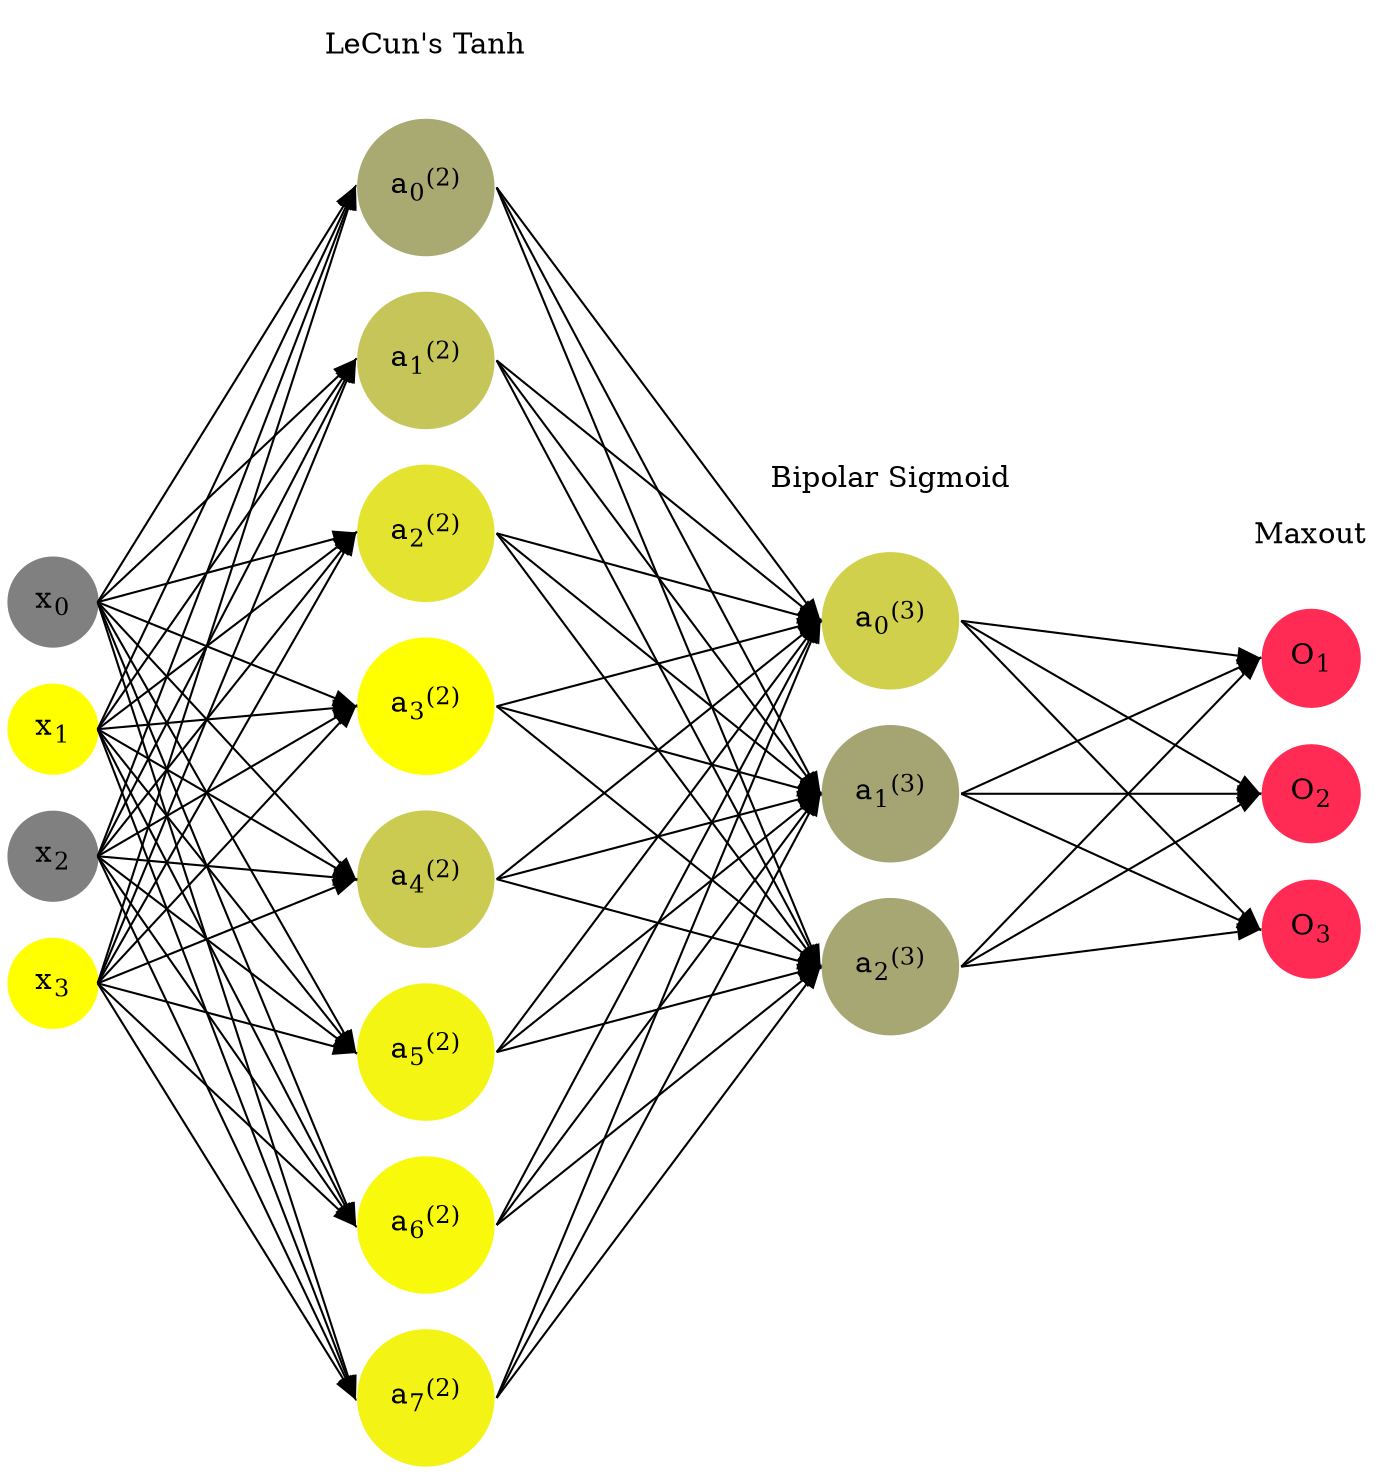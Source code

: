 digraph G {
	rankdir = LR;
	splines=false;
	edge[style=invis];
	ranksep= 1.4;
	{
	node [shape=circle, color="0.1667, 0.0, 0.5", style=filled, fillcolor="0.1667, 0.0, 0.5"];
	x0 [label=<x<sub>0</sub>>];
	}
	{
	node [shape=circle, color="0.1667, 1.0, 1.0", style=filled, fillcolor="0.1667, 1.0, 1.0"];
	x1 [label=<x<sub>1</sub>>];
	}
	{
	node [shape=circle, color="0.1667, 0.0, 0.5", style=filled, fillcolor="0.1667, 0.0, 0.5"];
	x2 [label=<x<sub>2</sub>>];
	}
	{
	node [shape=circle, color="0.1667, 1.0, 1.0", style=filled, fillcolor="0.1667, 1.0, 1.0"];
	x3 [label=<x<sub>3</sub>>];
	}
	{
	node [shape=circle, color="0.1667, 0.325115, 0.662558", style=filled, fillcolor="0.1667, 0.325115, 0.662558"];
	a02 [label=<a<sub>0</sub><sup>(2)</sup>>];
	}
	{
	node [shape=circle, color="0.1667, 0.544593, 0.772297", style=filled, fillcolor="0.1667, 0.544593, 0.772297"];
	a12 [label=<a<sub>1</sub><sup>(2)</sup>>];
	}
	{
	node [shape=circle, color="0.1667, 0.786773, 0.893387", style=filled, fillcolor="0.1667, 0.786773, 0.893387"];
	a22 [label=<a<sub>2</sub><sup>(2)</sup>>];
	}
	{
	node [shape=circle, color="0.1667, 1.362689, 1.181344", style=filled, fillcolor="0.1667, 1.362689, 1.181344"];
	a32 [label=<a<sub>3</sub><sup>(2)</sup>>];
	}
	{
	node [shape=circle, color="0.1667, 0.593531, 0.796765", style=filled, fillcolor="0.1667, 0.593531, 0.796765"];
	a42 [label=<a<sub>4</sub><sup>(2)</sup>>];
	}
	{
	node [shape=circle, color="0.1667, 0.918837, 0.959419", style=filled, fillcolor="0.1667, 0.918837, 0.959419"];
	a52 [label=<a<sub>5</sub><sup>(2)</sup>>];
	}
	{
	node [shape=circle, color="0.1667, 0.952480, 0.976240", style=filled, fillcolor="0.1667, 0.952480, 0.976240"];
	a62 [label=<a<sub>6</sub><sup>(2)</sup>>];
	}
	{
	node [shape=circle, color="0.1667, 0.905871, 0.952936", style=filled, fillcolor="0.1667, 0.905871, 0.952936"];
	a72 [label=<a<sub>7</sub><sup>(2)</sup>>];
	}
	{
	node [shape=circle, color="0.1667, 0.628128, 0.814064", style=filled, fillcolor="0.1667, 0.628128, 0.814064"];
	a03 [label=<a<sub>0</sub><sup>(3)</sup>>];
	}
	{
	node [shape=circle, color="0.1667, 0.296307, 0.648153", style=filled, fillcolor="0.1667, 0.296307, 0.648153"];
	a13 [label=<a<sub>1</sub><sup>(3)</sup>>];
	}
	{
	node [shape=circle, color="0.1667, 0.310008, 0.655004", style=filled, fillcolor="0.1667, 0.310008, 0.655004"];
	a23 [label=<a<sub>2</sub><sup>(3)</sup>>];
	}
	{
	node [shape=circle, color="0.9667, 0.83, 1.0", style=filled, fillcolor="0.9667, 0.83, 1.0"];
	O1 [label=<O<sub>1</sub>>];
	}
	{
	node [shape=circle, color="0.9667, 0.83, 1.0", style=filled, fillcolor="0.9667, 0.83, 1.0"];
	O2 [label=<O<sub>2</sub>>];
	}
	{
	node [shape=circle, color="0.9667, 0.83, 1.0", style=filled, fillcolor="0.9667, 0.83, 1.0"];
	O3 [label=<O<sub>3</sub>>];
	}
	{
	rank=same;
	x0->x1->x2->x3;
	}
	{
	rank=same;
	a02->a12->a22->a32->a42->a52->a62->a72;
	}
	{
	rank=same;
	a03->a13->a23;
	}
	{
	rank=same;
	O1->O2->O3;
	}
	l1 [shape=plaintext,label="LeCun's Tanh"];
	l1->a02;
	{rank=same; l1;a02};
	l2 [shape=plaintext,label="Bipolar Sigmoid"];
	l2->a03;
	{rank=same; l2;a03};
	l3 [shape=plaintext,label="Maxout"];
	l3->O1;
	{rank=same; l3;O1};
edge[style=solid, tailport=e, headport=w];
	{x0;x1;x2;x3} -> {a02;a12;a22;a32;a42;a52;a62;a72};
	{a02;a12;a22;a32;a42;a52;a62;a72} -> {a03;a13;a23};
	{a03;a13;a23} -> {O1,O2,O3};
}